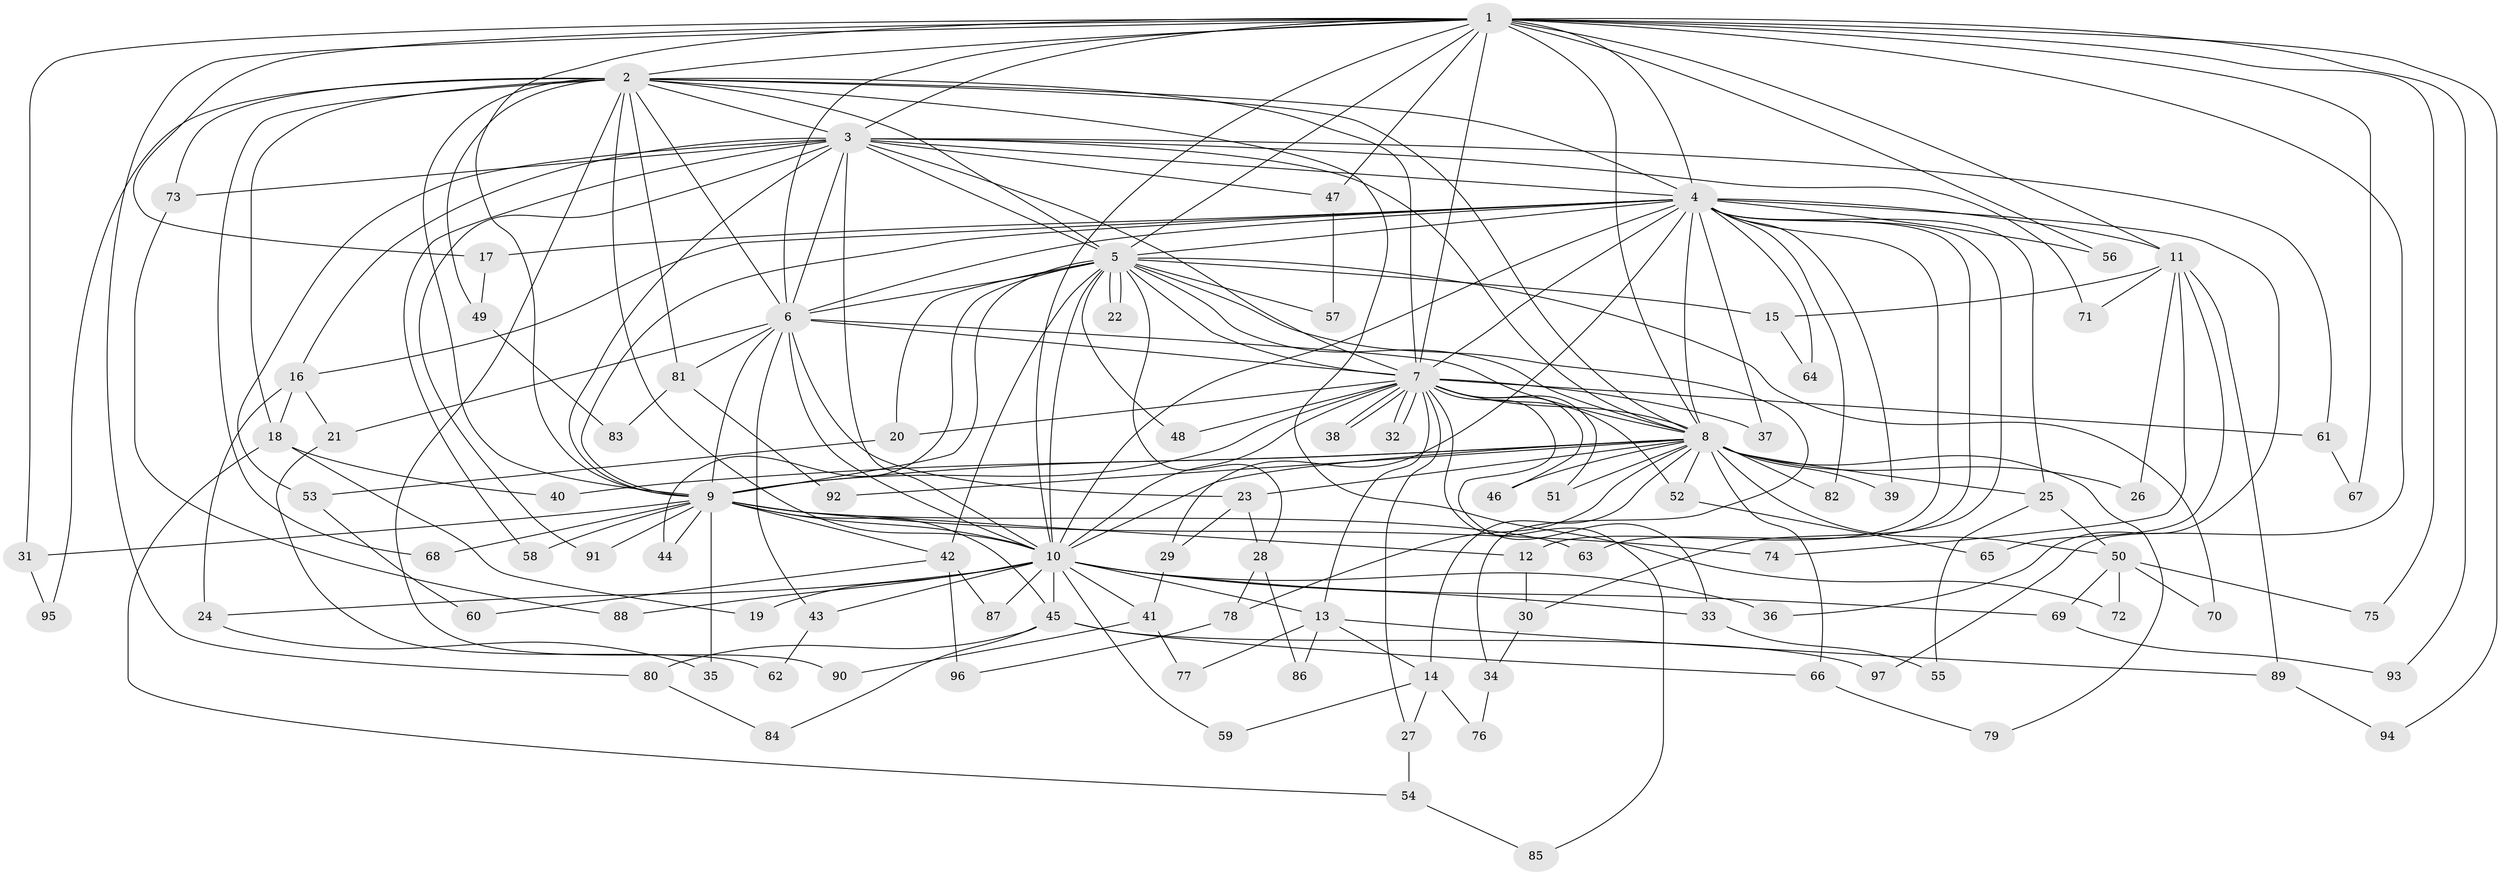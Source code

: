 // Generated by graph-tools (version 1.1) at 2025/01/03/09/25 03:01:36]
// undirected, 97 vertices, 219 edges
graph export_dot {
graph [start="1"]
  node [color=gray90,style=filled];
  1;
  2;
  3;
  4;
  5;
  6;
  7;
  8;
  9;
  10;
  11;
  12;
  13;
  14;
  15;
  16;
  17;
  18;
  19;
  20;
  21;
  22;
  23;
  24;
  25;
  26;
  27;
  28;
  29;
  30;
  31;
  32;
  33;
  34;
  35;
  36;
  37;
  38;
  39;
  40;
  41;
  42;
  43;
  44;
  45;
  46;
  47;
  48;
  49;
  50;
  51;
  52;
  53;
  54;
  55;
  56;
  57;
  58;
  59;
  60;
  61;
  62;
  63;
  64;
  65;
  66;
  67;
  68;
  69;
  70;
  71;
  72;
  73;
  74;
  75;
  76;
  77;
  78;
  79;
  80;
  81;
  82;
  83;
  84;
  85;
  86;
  87;
  88;
  89;
  90;
  91;
  92;
  93;
  94;
  95;
  96;
  97;
  1 -- 2;
  1 -- 3;
  1 -- 4;
  1 -- 5;
  1 -- 6;
  1 -- 7;
  1 -- 8;
  1 -- 9;
  1 -- 10;
  1 -- 11;
  1 -- 17;
  1 -- 31;
  1 -- 47;
  1 -- 56;
  1 -- 67;
  1 -- 75;
  1 -- 80;
  1 -- 93;
  1 -- 94;
  1 -- 97;
  2 -- 3;
  2 -- 4;
  2 -- 5;
  2 -- 6;
  2 -- 7;
  2 -- 8;
  2 -- 9;
  2 -- 10;
  2 -- 18;
  2 -- 49;
  2 -- 68;
  2 -- 72;
  2 -- 73;
  2 -- 81;
  2 -- 90;
  2 -- 95;
  3 -- 4;
  3 -- 5;
  3 -- 6;
  3 -- 7;
  3 -- 8;
  3 -- 9;
  3 -- 10;
  3 -- 16;
  3 -- 47;
  3 -- 53;
  3 -- 58;
  3 -- 61;
  3 -- 71;
  3 -- 73;
  3 -- 91;
  4 -- 5;
  4 -- 6;
  4 -- 7;
  4 -- 8;
  4 -- 9;
  4 -- 10;
  4 -- 11;
  4 -- 12;
  4 -- 16;
  4 -- 17;
  4 -- 25;
  4 -- 29;
  4 -- 30;
  4 -- 36;
  4 -- 37;
  4 -- 39;
  4 -- 56;
  4 -- 63;
  4 -- 64;
  4 -- 82;
  5 -- 6;
  5 -- 7;
  5 -- 8;
  5 -- 9;
  5 -- 10;
  5 -- 15;
  5 -- 20;
  5 -- 22;
  5 -- 22;
  5 -- 28;
  5 -- 34;
  5 -- 42;
  5 -- 44;
  5 -- 48;
  5 -- 57;
  5 -- 70;
  6 -- 7;
  6 -- 8;
  6 -- 9;
  6 -- 10;
  6 -- 21;
  6 -- 23;
  6 -- 43;
  6 -- 81;
  7 -- 8;
  7 -- 9;
  7 -- 10;
  7 -- 13;
  7 -- 20;
  7 -- 27;
  7 -- 32;
  7 -- 32;
  7 -- 33;
  7 -- 37;
  7 -- 38;
  7 -- 38;
  7 -- 46;
  7 -- 48;
  7 -- 51;
  7 -- 52;
  7 -- 61;
  7 -- 85;
  8 -- 9;
  8 -- 10;
  8 -- 14;
  8 -- 23;
  8 -- 25;
  8 -- 26;
  8 -- 39;
  8 -- 40;
  8 -- 46;
  8 -- 50;
  8 -- 51;
  8 -- 52;
  8 -- 66;
  8 -- 78;
  8 -- 79;
  8 -- 82;
  8 -- 92;
  9 -- 10;
  9 -- 12;
  9 -- 31;
  9 -- 35;
  9 -- 42;
  9 -- 44;
  9 -- 45;
  9 -- 58;
  9 -- 63;
  9 -- 68;
  9 -- 74;
  9 -- 91;
  10 -- 13;
  10 -- 19;
  10 -- 24;
  10 -- 33;
  10 -- 36;
  10 -- 41;
  10 -- 43;
  10 -- 45;
  10 -- 59;
  10 -- 69;
  10 -- 87;
  10 -- 88;
  11 -- 15;
  11 -- 26;
  11 -- 65;
  11 -- 71;
  11 -- 74;
  11 -- 89;
  12 -- 30;
  13 -- 14;
  13 -- 77;
  13 -- 86;
  13 -- 89;
  14 -- 27;
  14 -- 59;
  14 -- 76;
  15 -- 64;
  16 -- 18;
  16 -- 21;
  16 -- 24;
  17 -- 49;
  18 -- 19;
  18 -- 40;
  18 -- 54;
  20 -- 53;
  21 -- 62;
  23 -- 28;
  23 -- 29;
  24 -- 35;
  25 -- 50;
  25 -- 55;
  27 -- 54;
  28 -- 78;
  28 -- 86;
  29 -- 41;
  30 -- 34;
  31 -- 95;
  33 -- 55;
  34 -- 76;
  41 -- 77;
  41 -- 90;
  42 -- 60;
  42 -- 87;
  42 -- 96;
  43 -- 62;
  45 -- 66;
  45 -- 80;
  45 -- 84;
  45 -- 97;
  47 -- 57;
  49 -- 83;
  50 -- 69;
  50 -- 70;
  50 -- 72;
  50 -- 75;
  52 -- 65;
  53 -- 60;
  54 -- 85;
  61 -- 67;
  66 -- 79;
  69 -- 93;
  73 -- 88;
  78 -- 96;
  80 -- 84;
  81 -- 83;
  81 -- 92;
  89 -- 94;
}
